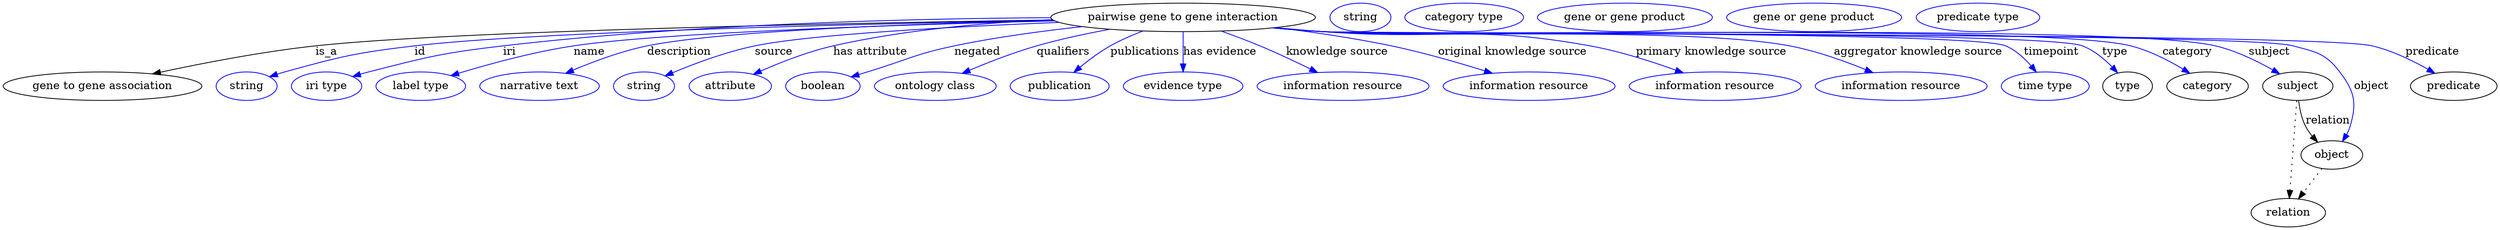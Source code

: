 digraph {
	graph [bb="0,0,3148,283"];
	node [label="\N"];
	"pairwise gene to gene interaction"	[height=0.5,
		label="pairwise gene to gene interaction",
		pos="1488.4,265",
		width=4.6399];
	"gene to gene association"	[height=0.5,
		pos="125.44,178",
		width=3.4844];
	"pairwise gene to gene interaction" -> "gene to gene association"	[label=is_a,
		lp="408.44,221.5",
		pos="e,188.63,193.55 1324,261.8 1064,257.8 569.43,247.95 394.44,229 327.53,221.75 252.29,207.21 198.43,195.67"];
	id	[color=blue,
		height=0.5,
		label=string,
		pos="307.44,178",
		width=1.0652];
	"pairwise gene to gene interaction" -> id	[color=blue,
		label=id,
		lp="526.44,221.5",
		pos="e,336.42,190.01 1324.7,261.3 1090.2,256.89 670.32,246.79 519.44,229 445.6,220.3 427.11,215.79 355.44,196 352.33,195.14 349.13,194.18 \
345.93,193.17",
		style=solid];
	iri	[color=blue,
		height=0.5,
		label="iri type",
		pos="408.44,178",
		width=1.2277];
	"pairwise gene to gene interaction" -> iri	[color=blue,
		label=iri,
		lp="638.44,221.5",
		pos="e,441.34,190.21 1321.4,264.68 1148,263.63 869.38,257.04 630.44,229 554.43,220.08 535.56,215.05 461.44,196 458.06,195.13 454.58,194.17 \
451.1,193.16",
		style=solid];
	name	[color=blue,
		height=0.5,
		label="label type",
		pos="527.44,178",
		width=1.5707];
	"pairwise gene to gene interaction" -> name	[color=blue,
		label=name,
		lp="739.44,221.5",
		pos="e,565.56,191.46 1326.1,260.6 1135.8,255.91 832.09,246.04 719.44,229 669.57,221.46 613.94,206.19 575.45,194.5",
		style=solid];
	description	[color=blue,
		height=0.5,
		label="narrative text",
		pos="677.44,178",
		width=2.0943];
	"pairwise gene to gene interaction" -> description	[color=blue,
		label=description,
		lp="852.94,221.5",
		pos="e,710.18,194.32 1325.1,261.21 1156.9,257.32 906.68,248.42 812.44,229 780.28,222.37 745.58,209.38 719.41,198.3",
		style=solid];
	source	[color=blue,
		height=0.5,
		label=string,
		pos="809.44,178",
		width=1.0652];
	"pairwise gene to gene interaction" -> source	[color=blue,
		label=source,
		lp="971.44,221.5",
		pos="e,836.01,191.19 1331.7,258.77 1198.6,253.42 1018.1,243.78 947.44,229 911.78,221.55 872.92,206.83 845.55,195.28",
		style=solid];
	"has attribute"	[color=blue,
		height=0.5,
		label=attribute,
		pos="917.44,178",
		width=1.4443];
	"pairwise gene to gene interaction" -> "has attribute"	[color=blue,
		label="has attribute",
		lp="1093.4,221.5",
		pos="e,946.39,193.03 1323.3,262.28 1239.5,258.55 1136.6,249.58 1046.4,229 1014.9,221.8 980.79,208.32 955.59,197.17",
		style=solid];
	negated	[color=blue,
		height=0.5,
		label=boolean,
		pos="1034.4,178",
		width=1.2999];
	"pairwise gene to gene interaction" -> negated	[color=blue,
		label=negated,
		lp="1228.4,221.5",
		pos="e,1069.6,189.93 1361.1,253.32 1310.4,247.84 1251.9,239.96 1199.4,229 1149.5,218.56 1138.3,210.87 1089.4,196 1086.1,194.99 1082.7,\
193.95 1079.3,192.9",
		style=solid];
	qualifiers	[color=blue,
		height=0.5,
		label="ontology class",
		pos="1175.4,178",
		width=2.1304];
	"pairwise gene to gene interaction" -> qualifiers	[color=blue,
		label=qualifiers,
		lp="1336.9,221.5",
		pos="e,1209.3,194.24 1395.9,249.97 1366.1,244.53 1333.1,237.53 1303.4,229 1274.6,220.71 1243.2,208.5 1218.7,198.21",
		style=solid];
	publications	[color=blue,
		height=0.5,
		label=publication,
		pos="1332.4,178",
		width=1.7332];
	"pairwise gene to gene interaction" -> publications	[color=blue,
		label=publications,
		lp="1440.4,221.5",
		pos="e,1350.4,195.45 1437.5,247.74 1423.8,242.54 1409.2,236.22 1396.4,229 1383,221.42 1369.4,211.19 1358.1,201.95",
		style=solid];
	"has evidence"	[color=blue,
		height=0.5,
		label="evidence type",
		pos="1488.4,178",
		width=2.0943];
	"pairwise gene to gene interaction" -> "has evidence"	[color=blue,
		label="has evidence",
		lp="1534.9,221.5",
		pos="e,1488.4,196.18 1488.4,246.8 1488.4,235.16 1488.4,219.55 1488.4,206.24",
		style=solid];
	"knowledge source"	[color=blue,
		height=0.5,
		label="information resource",
		pos="1690.4,178",
		width=3.015];
	"pairwise gene to gene interaction" -> "knowledge source"	[color=blue,
		label="knowledge source",
		lp="1682.9,221.5",
		pos="e,1658.2,195.37 1536.7,247.65 1552.3,242.06 1569.7,235.55 1585.4,229 1606.7,220.11 1629.9,209.19 1649.1,199.83",
		style=solid];
	"original knowledge source"	[color=blue,
		height=0.5,
		label="information resource",
		pos="1925.4,178",
		width=3.015];
	"pairwise gene to gene interaction" -> "original knowledge source"	[color=blue,
		label="original knowledge source",
		lp="1904.4,221.5",
		pos="e,1879,194.37 1605.6,252.16 1651.3,246.56 1704.1,238.9 1751.4,229 1791.3,220.66 1835.5,207.94 1869.3,197.41",
		style=solid];
	"primary knowledge source"	[color=blue,
		height=0.5,
		label="information resource",
		pos="2160.4,178",
		width=3.015];
	"pairwise gene to gene interaction" -> "primary knowledge source"	[color=blue,
		label="primary knowledge source",
		lp="2155.4,221.5",
		pos="e,2120.2,194.84 1604.8,252.04 1624.7,250.21 1645.2,248.44 1664.4,247 1814.5,235.77 1854.4,255.91 2002.4,229 2039.5,222.27 2079.9,\
209.35 2110.6,198.34",
		style=solid];
	"aggregator knowledge source"	[color=blue,
		height=0.5,
		label="information resource",
		pos="2395.4,178",
		width=3.015];
	"pairwise gene to gene interaction" -> "aggregator knowledge source"	[color=blue,
		label="aggregator knowledge source",
		lp="2416.9,221.5",
		pos="e,2359.8,195.13 1602.9,251.84 1623.4,249.98 1644.5,248.26 1664.4,247 1795.3,238.69 2125.5,253.21 2254.4,229 2287.5,222.78 2323.3,\
210.03 2350.5,198.96",
		style=solid];
	timepoint	[color=blue,
		height=0.5,
		label="time type",
		pos="2577.4,178",
		width=1.5346];
	"pairwise gene to gene interaction" -> timepoint	[color=blue,
		label=timepoint,
		lp="2585.4,221.5",
		pos="e,2566.1,195.85 1602,251.77 1622.7,249.89 1644.2,248.19 1664.4,247 1712.3,244.19 2483.3,247.81 2527.4,229 2540,223.66 2551,213.56 \
2559.5,203.82",
		style=solid];
	type	[height=0.5,
		pos="2681.4,178",
		width=0.86659];
	"pairwise gene to gene interaction" -> type	[color=blue,
		label=type,
		lp="2665.4,221.5",
		pos="e,2668.8,194.92 1602,251.73 1622.7,249.86 1644.2,248.16 1664.4,247 1717.7,243.93 2574.7,248.26 2624.4,229 2638.7,223.47 2651.8,212.64 \
2661.8,202.47",
		style=solid];
	category	[height=0.5,
		pos="2782.4,178",
		width=1.4263];
	"pairwise gene to gene interaction" -> category	[color=blue,
		label=category,
		lp="2756.9,221.5",
		pos="e,2760.1,194.29 1601.9,251.71 1622.7,249.84 1644.2,248.15 1664.4,247 1777.7,240.54 2575.4,256.72 2685.4,229 2709,223.07 2733.2,210.57 \
2751.6,199.54",
		style=solid];
	subject	[height=0.5,
		pos="2896.4,178",
		width=1.2277];
	"pairwise gene to gene interaction" -> subject	[color=blue,
		label=subject,
		lp="2860.4,221.5",
		pos="e,2873.6,193.58 1601.5,251.73 1622.4,249.84 1644.1,248.15 1664.4,247 1789.6,239.97 2670.4,257.83 2792.4,229 2818.1,222.93 2844.9,\
209.85 2864.9,198.6",
		style=solid];
	object	[height=0.5,
		pos="2939.4,91",
		width=1.0832];
	"pairwise gene to gene interaction" -> object	[color=blue,
		label=object,
		lp="2989.4,178",
		pos="e,2952.8,108.09 1601.5,251.71 1622.4,249.82 1644.1,248.13 1664.4,247 1732.5,243.22 2824.7,246.67 2890.4,229 2919.5,221.21 2931.3,\
219.95 2949.4,196 2968.3,171.13 2971.4,156.9 2962.4,127 2961.4,123.55 2959.9,120.13 2958.2,116.85",
		style=solid];
	predicate	[height=0.5,
		pos="3093.4,178",
		width=1.5165];
	"pairwise gene to gene interaction" -> predicate	[color=blue,
		label=predicate,
		lp="3066.4,221.5",
		pos="e,3069.6,194.32 1601.5,251.69 1622.4,249.81 1644.1,248.12 1664.4,247 1738,242.95 2918.8,245.99 2990.4,229 3015.3,223.1 3041.2,210.51 \
3060.8,199.44",
		style=solid];
	association_type	[color=blue,
		height=0.5,
		label=string,
		pos="1711.4,265",
		width=1.0652];
	association_category	[color=blue,
		height=0.5,
		label="category type",
		pos="1842.4,265",
		width=2.0762];
	subject -> object	[label=relation,
		lp="2934.4,134.5",
		pos="e,2921.5,107.23 2897.5,159.55 2898.7,149.57 2901.2,137.07 2906.4,127 2908.7,122.68 2911.6,118.52 2914.8,114.66"];
	relation	[height=0.5,
		pos="2884.4,18",
		width=1.2999];
	subject -> relation	[pos="e,2885.7,36.188 2895.1,159.79 2893.1,132.48 2889,78.994 2886.5,46.38",
		style=dotted];
	"gene to gene association_subject"	[color=blue,
		height=0.5,
		label="gene or gene product",
		pos="2045.4,265",
		width=3.0692];
	object -> relation	[pos="e,2897.3,35.54 2927,73.889 2920,64.939 2911.3,53.617 2903.5,43.584",
		style=dotted];
	"gene to gene association_object"	[color=blue,
		height=0.5,
		label="gene or gene product",
		pos="2284.4,265",
		width=3.0692];
	"pairwise gene to gene interaction_predicate"	[color=blue,
		height=0.5,
		label="predicate type",
		pos="2490.4,265",
		width=2.1665];
}
